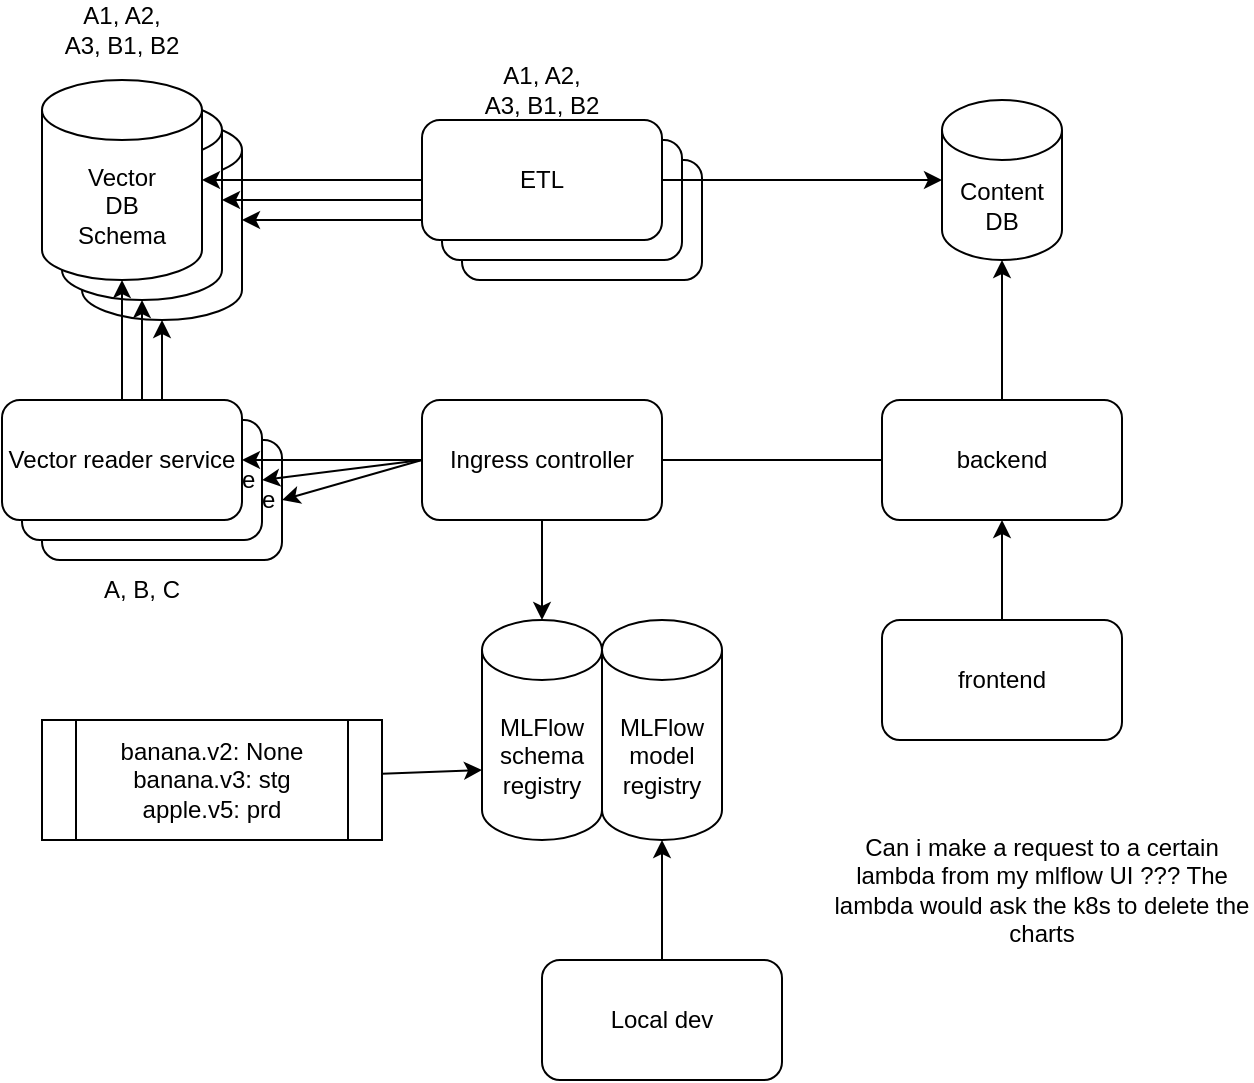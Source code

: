 <mxfile>
    <diagram id="TRKwYkJ4kHgLxQTWrIU1" name="Page-1">
        <mxGraphModel dx="1002" dy="563" grid="1" gridSize="10" guides="1" tooltips="1" connect="1" arrows="1" fold="1" page="1" pageScale="1" pageWidth="850" pageHeight="1100" math="0" shadow="0">
            <root>
                <mxCell id="0"/>
                <mxCell id="1" parent="0"/>
                <mxCell id="43" value="MLFlow model registry" style="shape=cylinder3;whiteSpace=wrap;html=1;boundedLbl=1;backgroundOutline=1;size=15;" parent="1" vertex="1">
                    <mxGeometry x="310" y="500" width="60" height="110" as="geometry"/>
                </mxCell>
                <mxCell id="25" value="Vector&lt;br&gt;DB" style="shape=cylinder3;whiteSpace=wrap;html=1;boundedLbl=1;backgroundOutline=1;size=15;" parent="1" vertex="1">
                    <mxGeometry x="50" y="250" width="80" height="100" as="geometry"/>
                </mxCell>
                <mxCell id="24" value="Vector&lt;br&gt;DB" style="shape=cylinder3;whiteSpace=wrap;html=1;boundedLbl=1;backgroundOutline=1;size=15;" parent="1" vertex="1">
                    <mxGeometry x="40" y="240" width="80" height="100" as="geometry"/>
                </mxCell>
                <mxCell id="29" style="edgeStyle=none;html=1;entryX=1;entryY=0.5;entryDx=0;entryDy=0;entryPerimeter=0;" parent="1" source="23" target="25" edge="1">
                    <mxGeometry relative="1" as="geometry"/>
                </mxCell>
                <mxCell id="23" value="ETL" style="rounded=1;whiteSpace=wrap;html=1;" parent="1" vertex="1">
                    <mxGeometry x="240" y="270" width="120" height="60" as="geometry"/>
                </mxCell>
                <mxCell id="28" style="edgeStyle=none;html=1;" parent="1" source="22" target="24" edge="1">
                    <mxGeometry relative="1" as="geometry"/>
                </mxCell>
                <mxCell id="22" value="ETL" style="rounded=1;whiteSpace=wrap;html=1;" parent="1" vertex="1">
                    <mxGeometry x="230" y="260" width="120" height="60" as="geometry"/>
                </mxCell>
                <mxCell id="27" style="edgeStyle=none;html=1;entryX=0.5;entryY=1;entryDx=0;entryDy=0;entryPerimeter=0;" parent="1" source="17" target="25" edge="1">
                    <mxGeometry relative="1" as="geometry"/>
                </mxCell>
                <mxCell id="17" value="Vector reader service" style="rounded=1;whiteSpace=wrap;html=1;" parent="1" vertex="1">
                    <mxGeometry x="30" y="410" width="120" height="60" as="geometry"/>
                </mxCell>
                <mxCell id="26" style="edgeStyle=none;html=1;" parent="1" source="16" target="24" edge="1">
                    <mxGeometry relative="1" as="geometry"/>
                </mxCell>
                <mxCell id="16" value="Vector reader service" style="rounded=1;whiteSpace=wrap;html=1;" parent="1" vertex="1">
                    <mxGeometry x="20" y="400" width="120" height="60" as="geometry"/>
                </mxCell>
                <mxCell id="11" style="edgeStyle=none;html=1;" parent="1" source="2" target="3" edge="1">
                    <mxGeometry relative="1" as="geometry"/>
                </mxCell>
                <mxCell id="13" style="edgeStyle=none;html=1;startArrow=none;" parent="1" source="14" target="7" edge="1">
                    <mxGeometry relative="1" as="geometry"/>
                </mxCell>
                <mxCell id="2" value="backend" style="rounded=1;whiteSpace=wrap;html=1;" parent="1" vertex="1">
                    <mxGeometry x="450" y="390" width="120" height="60" as="geometry"/>
                </mxCell>
                <mxCell id="3" value="Content DB" style="shape=cylinder3;whiteSpace=wrap;html=1;boundedLbl=1;backgroundOutline=1;size=15;" parent="1" vertex="1">
                    <mxGeometry x="480" y="240" width="60" height="80" as="geometry"/>
                </mxCell>
                <mxCell id="12" style="edgeStyle=none;html=1;entryX=0.5;entryY=1;entryDx=0;entryDy=0;" parent="1" source="4" target="2" edge="1">
                    <mxGeometry relative="1" as="geometry"/>
                </mxCell>
                <mxCell id="4" value="frontend" style="rounded=1;whiteSpace=wrap;html=1;" parent="1" vertex="1">
                    <mxGeometry x="450" y="500" width="120" height="60" as="geometry"/>
                </mxCell>
                <mxCell id="9" style="edgeStyle=none;html=1;" parent="1" source="5" target="6" edge="1">
                    <mxGeometry relative="1" as="geometry"/>
                </mxCell>
                <mxCell id="10" style="edgeStyle=none;html=1;" parent="1" source="5" target="3" edge="1">
                    <mxGeometry relative="1" as="geometry"/>
                </mxCell>
                <mxCell id="5" value="ETL" style="rounded=1;whiteSpace=wrap;html=1;" parent="1" vertex="1">
                    <mxGeometry x="220" y="250" width="120" height="60" as="geometry"/>
                </mxCell>
                <mxCell id="6" value="Vector&lt;br&gt;DB&lt;br&gt;Schema" style="shape=cylinder3;whiteSpace=wrap;html=1;boundedLbl=1;backgroundOutline=1;size=15;" parent="1" vertex="1">
                    <mxGeometry x="30" y="230" width="80" height="100" as="geometry"/>
                </mxCell>
                <mxCell id="8" style="edgeStyle=none;html=1;" parent="1" source="7" target="6" edge="1">
                    <mxGeometry relative="1" as="geometry"/>
                </mxCell>
                <mxCell id="7" value="Vector reader service" style="rounded=1;whiteSpace=wrap;html=1;" parent="1" vertex="1">
                    <mxGeometry x="10" y="390" width="120" height="60" as="geometry"/>
                </mxCell>
                <mxCell id="15" value="" style="edgeStyle=none;html=1;endArrow=none;" parent="1" source="2" target="14" edge="1">
                    <mxGeometry relative="1" as="geometry">
                        <mxPoint x="450" y="420" as="sourcePoint"/>
                        <mxPoint x="130" y="420" as="targetPoint"/>
                    </mxGeometry>
                </mxCell>
                <mxCell id="19" style="edgeStyle=none;html=1;exitX=0;exitY=0.5;exitDx=0;exitDy=0;entryX=1;entryY=0.5;entryDx=0;entryDy=0;" parent="1" source="14" target="16" edge="1">
                    <mxGeometry relative="1" as="geometry"/>
                </mxCell>
                <mxCell id="21" style="edgeStyle=none;html=1;exitX=0;exitY=0.5;exitDx=0;exitDy=0;entryX=1;entryY=0.5;entryDx=0;entryDy=0;" parent="1" source="14" target="17" edge="1">
                    <mxGeometry relative="1" as="geometry"/>
                </mxCell>
                <mxCell id="37" style="edgeStyle=none;html=1;" parent="1" source="14" target="36" edge="1">
                    <mxGeometry relative="1" as="geometry"/>
                </mxCell>
                <mxCell id="14" value="Ingress controller" style="rounded=1;whiteSpace=wrap;html=1;" parent="1" vertex="1">
                    <mxGeometry x="220" y="390" width="120" height="60" as="geometry"/>
                </mxCell>
                <mxCell id="36" value="MLFlow schema registry" style="shape=cylinder3;whiteSpace=wrap;html=1;boundedLbl=1;backgroundOutline=1;size=15;" parent="1" vertex="1">
                    <mxGeometry x="250" y="500" width="60" height="110" as="geometry"/>
                </mxCell>
                <mxCell id="38" value="A, B, C" style="text;strokeColor=none;align=center;fillColor=none;html=1;verticalAlign=middle;whiteSpace=wrap;rounded=0;" parent="1" vertex="1">
                    <mxGeometry x="50" y="470" width="60" height="30" as="geometry"/>
                </mxCell>
                <mxCell id="39" value="A1, A2, A3, B1, B2" style="text;strokeColor=none;align=center;fillColor=none;html=1;verticalAlign=middle;whiteSpace=wrap;rounded=0;" parent="1" vertex="1">
                    <mxGeometry x="250" y="220" width="60" height="30" as="geometry"/>
                </mxCell>
                <mxCell id="40" value="A1, A2, A3, B1, B2" style="text;strokeColor=none;align=center;fillColor=none;html=1;verticalAlign=middle;whiteSpace=wrap;rounded=0;" parent="1" vertex="1">
                    <mxGeometry x="40" y="190" width="60" height="30" as="geometry"/>
                </mxCell>
                <mxCell id="42" style="edgeStyle=none;html=1;entryX=0.5;entryY=1;entryDx=0;entryDy=0;entryPerimeter=0;" parent="1" source="41" target="43" edge="1">
                    <mxGeometry relative="1" as="geometry"/>
                </mxCell>
                <mxCell id="41" value="Local dev" style="rounded=1;whiteSpace=wrap;html=1;" parent="1" vertex="1">
                    <mxGeometry x="280" y="670" width="120" height="60" as="geometry"/>
                </mxCell>
                <mxCell id="46" style="edgeStyle=none;html=1;entryX=0;entryY=0;entryDx=0;entryDy=75;entryPerimeter=0;" parent="1" source="45" target="36" edge="1">
                    <mxGeometry relative="1" as="geometry"/>
                </mxCell>
                <mxCell id="45" value="banana.v2: None&lt;br&gt;banana.v3: stg&lt;br&gt;apple.v5: prd" style="shape=process;whiteSpace=wrap;html=1;backgroundOutline=1;" parent="1" vertex="1">
                    <mxGeometry x="30" y="550" width="170" height="60" as="geometry"/>
                </mxCell>
                <mxCell id="48" value="Can i make a request to a certain lambda from my mlflow UI ??? The lambda would ask the k8s to delete the charts" style="text;strokeColor=none;align=center;fillColor=none;html=1;verticalAlign=middle;whiteSpace=wrap;rounded=0;" vertex="1" parent="1">
                    <mxGeometry x="425" y="620" width="210" height="30" as="geometry"/>
                </mxCell>
            </root>
        </mxGraphModel>
    </diagram>
</mxfile>
